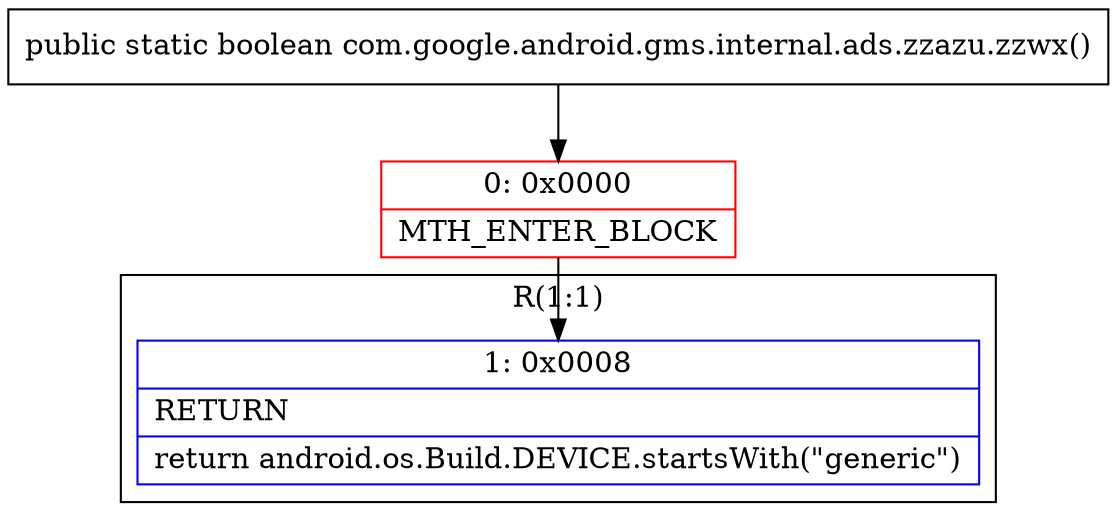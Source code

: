 digraph "CFG forcom.google.android.gms.internal.ads.zzazu.zzwx()Z" {
subgraph cluster_Region_1888603525 {
label = "R(1:1)";
node [shape=record,color=blue];
Node_1 [shape=record,label="{1\:\ 0x0008|RETURN\l|return android.os.Build.DEVICE.startsWith(\"generic\")\l}"];
}
Node_0 [shape=record,color=red,label="{0\:\ 0x0000|MTH_ENTER_BLOCK\l}"];
MethodNode[shape=record,label="{public static boolean com.google.android.gms.internal.ads.zzazu.zzwx() }"];
MethodNode -> Node_0;
Node_0 -> Node_1;
}

